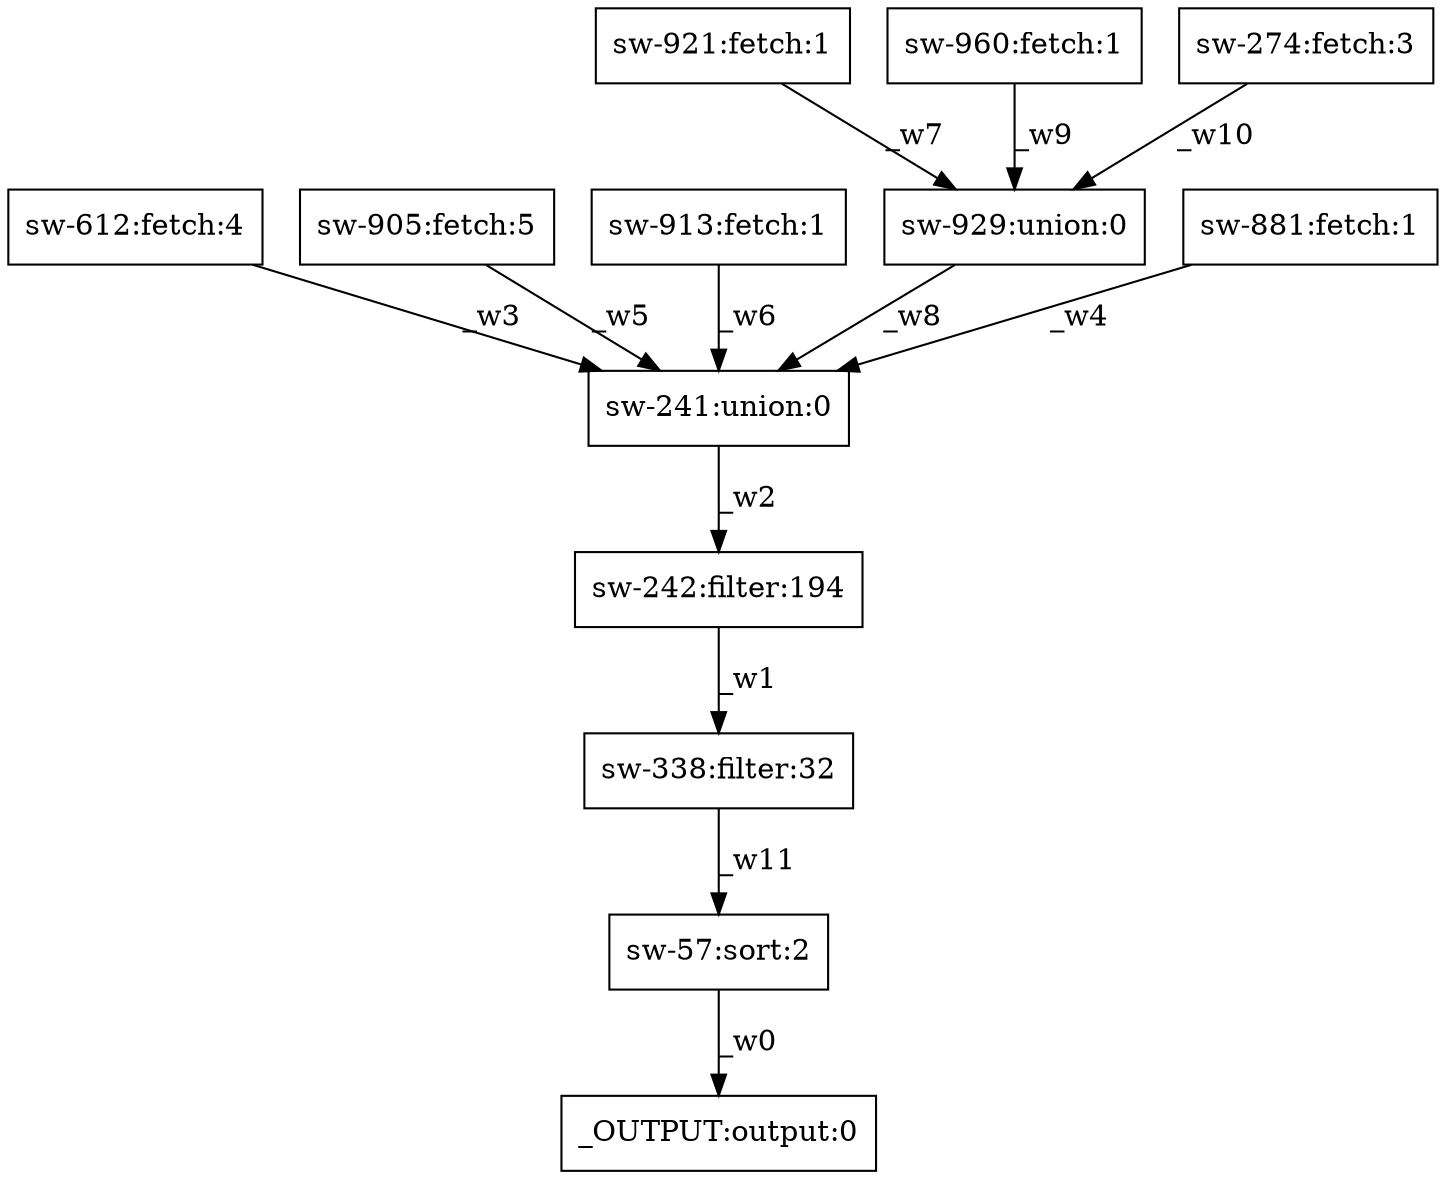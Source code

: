digraph test1 { node [shape=box] "sw-612" [label="sw-612:fetch:4"];"_OUTPUT" [label="_OUTPUT:output:0"];"sw-57" [label="sw-57:sort:2"];"sw-921" [label="sw-921:fetch:1"];"sw-960" [label="sw-960:fetch:1"];"sw-274" [label="sw-274:fetch:3"];"sw-241" [label="sw-241:union:0"];"sw-905" [label="sw-905:fetch:5"];"sw-913" [label="sw-913:fetch:1"];"sw-242" [label="sw-242:filter:194"];"sw-929" [label="sw-929:union:0"];"sw-881" [label="sw-881:fetch:1"];"sw-338" [label="sw-338:filter:32"];"sw-57" -> "_OUTPUT" [label="_w0"];"sw-242" -> "sw-338" [label="_w1"];"sw-241" -> "sw-242" [label="_w2"];"sw-612" -> "sw-241" [label="_w3"];"sw-881" -> "sw-241" [label="_w4"];"sw-905" -> "sw-241" [label="_w5"];"sw-913" -> "sw-241" [label="_w6"];"sw-921" -> "sw-929" [label="_w7"];"sw-929" -> "sw-241" [label="_w8"];"sw-960" -> "sw-929" [label="_w9"];"sw-274" -> "sw-929" [label="_w10"];"sw-338" -> "sw-57" [label="_w11"];}
